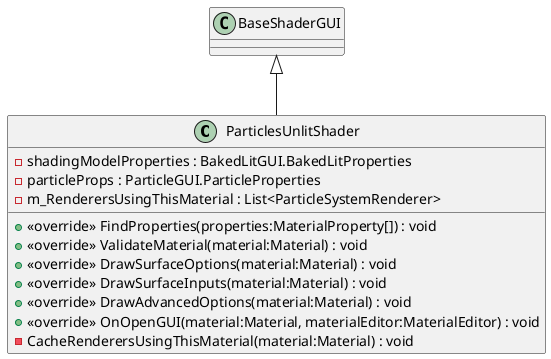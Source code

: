 @startuml
class ParticlesUnlitShader {
    - shadingModelProperties : BakedLitGUI.BakedLitProperties
    - particleProps : ParticleGUI.ParticleProperties
    - m_RenderersUsingThisMaterial : List<ParticleSystemRenderer>
    + <<override>> FindProperties(properties:MaterialProperty[]) : void
    + <<override>> ValidateMaterial(material:Material) : void
    + <<override>> DrawSurfaceOptions(material:Material) : void
    + <<override>> DrawSurfaceInputs(material:Material) : void
    + <<override>> DrawAdvancedOptions(material:Material) : void
    + <<override>> OnOpenGUI(material:Material, materialEditor:MaterialEditor) : void
    - CacheRenderersUsingThisMaterial(material:Material) : void
}
BaseShaderGUI <|-- ParticlesUnlitShader
@enduml
